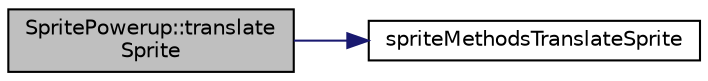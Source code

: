 digraph "SpritePowerup::translateSprite"
{
 // LATEX_PDF_SIZE
  edge [fontname="Helvetica",fontsize="10",labelfontname="Helvetica",labelfontsize="10"];
  node [fontname="Helvetica",fontsize="10",shape=record];
  rankdir="LR";
  Node1 [label="SpritePowerup::translate\lSprite",height=0.2,width=0.4,color="black", fillcolor="grey75", style="filled", fontcolor="black",tooltip=" "];
  Node1 -> Node2 [color="midnightblue",fontsize="10",style="solid"];
  Node2 [label="spriteMethodsTranslateSprite",height=0.2,width=0.4,color="black", fillcolor="white", style="filled",URL="$_sprite_methods_8cpp.html#af8b26da7debce38238aa454f2b76f94f",tooltip=" "];
}
